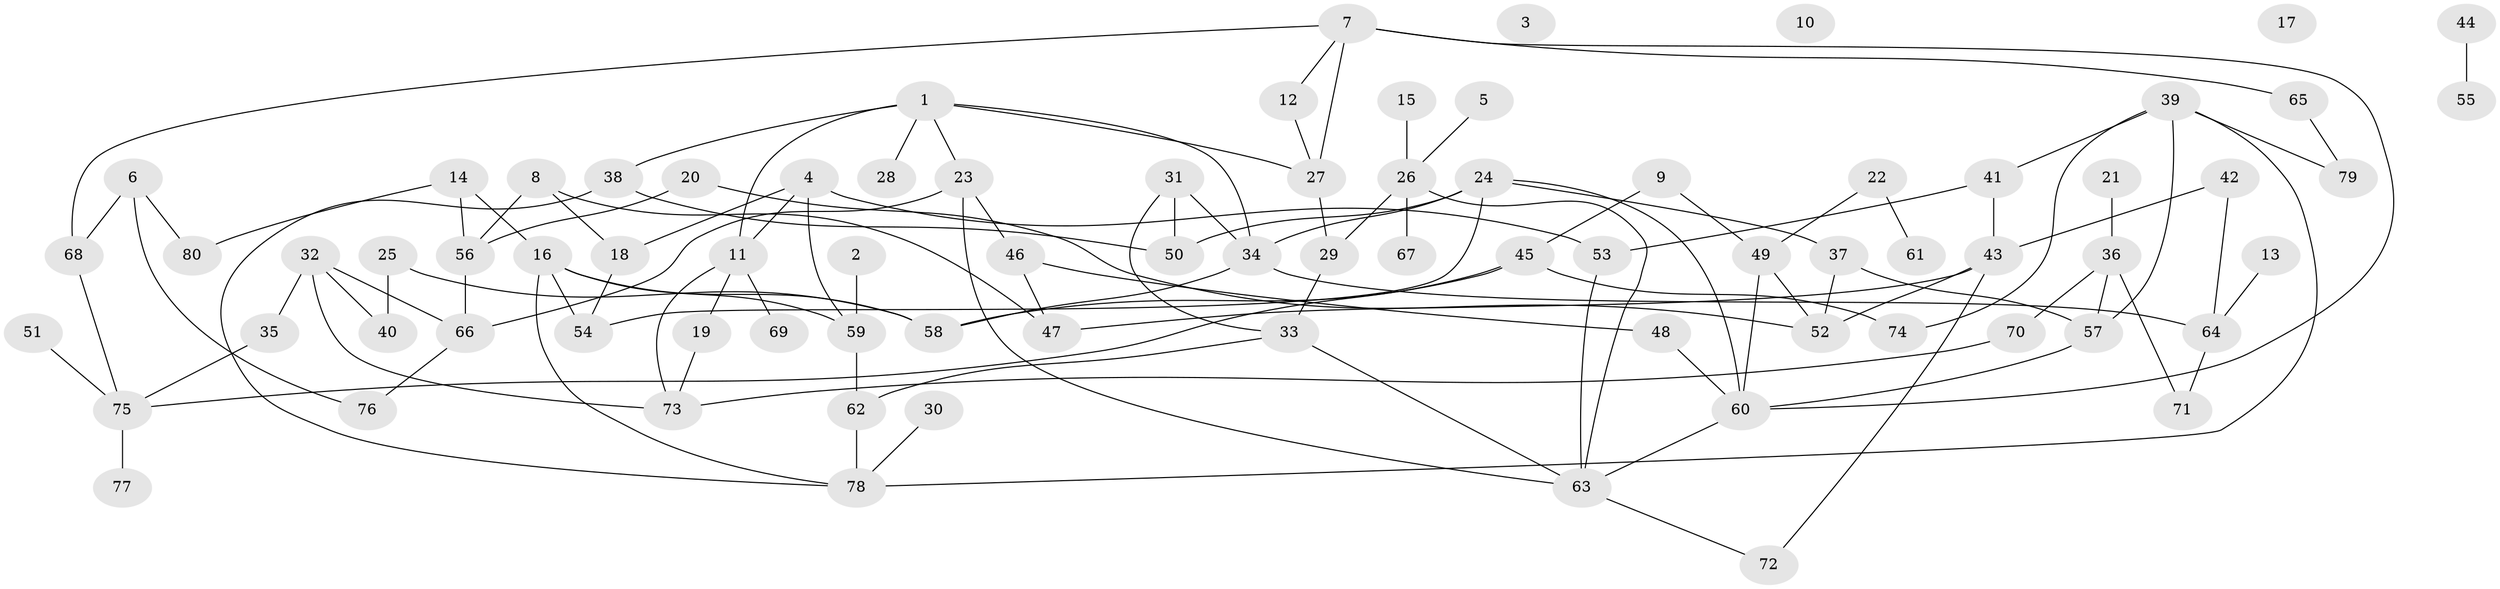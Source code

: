 // Generated by graph-tools (version 1.1) at 2025/40/03/09/25 04:40:18]
// undirected, 80 vertices, 115 edges
graph export_dot {
graph [start="1"]
  node [color=gray90,style=filled];
  1;
  2;
  3;
  4;
  5;
  6;
  7;
  8;
  9;
  10;
  11;
  12;
  13;
  14;
  15;
  16;
  17;
  18;
  19;
  20;
  21;
  22;
  23;
  24;
  25;
  26;
  27;
  28;
  29;
  30;
  31;
  32;
  33;
  34;
  35;
  36;
  37;
  38;
  39;
  40;
  41;
  42;
  43;
  44;
  45;
  46;
  47;
  48;
  49;
  50;
  51;
  52;
  53;
  54;
  55;
  56;
  57;
  58;
  59;
  60;
  61;
  62;
  63;
  64;
  65;
  66;
  67;
  68;
  69;
  70;
  71;
  72;
  73;
  74;
  75;
  76;
  77;
  78;
  79;
  80;
  1 -- 11;
  1 -- 23;
  1 -- 27;
  1 -- 28;
  1 -- 34;
  1 -- 38;
  2 -- 59;
  4 -- 11;
  4 -- 18;
  4 -- 53;
  4 -- 59;
  5 -- 26;
  6 -- 68;
  6 -- 76;
  6 -- 80;
  7 -- 12;
  7 -- 27;
  7 -- 60;
  7 -- 65;
  7 -- 68;
  8 -- 18;
  8 -- 47;
  8 -- 56;
  9 -- 45;
  9 -- 49;
  11 -- 19;
  11 -- 69;
  11 -- 73;
  12 -- 27;
  13 -- 64;
  14 -- 16;
  14 -- 56;
  14 -- 80;
  15 -- 26;
  16 -- 54;
  16 -- 58;
  16 -- 59;
  16 -- 78;
  18 -- 54;
  19 -- 73;
  20 -- 52;
  20 -- 56;
  21 -- 36;
  22 -- 49;
  22 -- 61;
  23 -- 46;
  23 -- 63;
  23 -- 66;
  24 -- 34;
  24 -- 37;
  24 -- 50;
  24 -- 54;
  24 -- 60;
  25 -- 40;
  25 -- 58;
  26 -- 29;
  26 -- 63;
  26 -- 67;
  27 -- 29;
  29 -- 33;
  30 -- 78;
  31 -- 33;
  31 -- 34;
  31 -- 50;
  32 -- 35;
  32 -- 40;
  32 -- 66;
  32 -- 73;
  33 -- 62;
  33 -- 63;
  34 -- 58;
  34 -- 64;
  35 -- 75;
  36 -- 57;
  36 -- 70;
  36 -- 71;
  37 -- 52;
  37 -- 57;
  38 -- 50;
  38 -- 78;
  39 -- 41;
  39 -- 57;
  39 -- 74;
  39 -- 78;
  39 -- 79;
  41 -- 43;
  41 -- 53;
  42 -- 43;
  42 -- 64;
  43 -- 47;
  43 -- 52;
  43 -- 72;
  44 -- 55;
  45 -- 58;
  45 -- 74;
  45 -- 75;
  46 -- 47;
  46 -- 48;
  48 -- 60;
  49 -- 52;
  49 -- 60;
  51 -- 75;
  53 -- 63;
  56 -- 66;
  57 -- 60;
  59 -- 62;
  60 -- 63;
  62 -- 78;
  63 -- 72;
  64 -- 71;
  65 -- 79;
  66 -- 76;
  68 -- 75;
  70 -- 73;
  75 -- 77;
}
